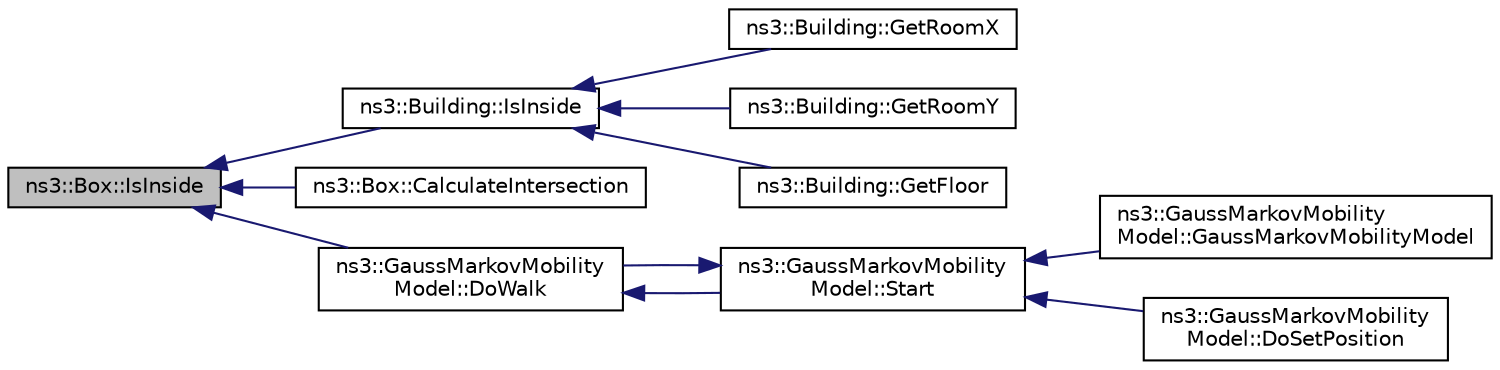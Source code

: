 digraph "ns3::Box::IsInside"
{
  edge [fontname="Helvetica",fontsize="10",labelfontname="Helvetica",labelfontsize="10"];
  node [fontname="Helvetica",fontsize="10",shape=record];
  rankdir="LR";
  Node1 [label="ns3::Box::IsInside",height=0.2,width=0.4,color="black", fillcolor="grey75", style="filled", fontcolor="black"];
  Node1 -> Node2 [dir="back",color="midnightblue",fontsize="10",style="solid"];
  Node2 [label="ns3::Building::IsInside",height=0.2,width=0.4,color="black", fillcolor="white", style="filled",URL="$d3/d67/classns3_1_1Building.html#aa6fc519b99648c37c829fe52fa91eb8f"];
  Node2 -> Node3 [dir="back",color="midnightblue",fontsize="10",style="solid"];
  Node3 [label="ns3::Building::GetRoomX",height=0.2,width=0.4,color="black", fillcolor="white", style="filled",URL="$d3/d67/classns3_1_1Building.html#a290594ffd10c9c3662d5dec1d82a6789"];
  Node2 -> Node4 [dir="back",color="midnightblue",fontsize="10",style="solid"];
  Node4 [label="ns3::Building::GetRoomY",height=0.2,width=0.4,color="black", fillcolor="white", style="filled",URL="$d3/d67/classns3_1_1Building.html#a724b2bd14b0b976779b596c07681838b"];
  Node2 -> Node5 [dir="back",color="midnightblue",fontsize="10",style="solid"];
  Node5 [label="ns3::Building::GetFloor",height=0.2,width=0.4,color="black", fillcolor="white", style="filled",URL="$d3/d67/classns3_1_1Building.html#a8f2ba09a85cccadd6b9efe5069d48888"];
  Node1 -> Node6 [dir="back",color="midnightblue",fontsize="10",style="solid"];
  Node6 [label="ns3::Box::CalculateIntersection",height=0.2,width=0.4,color="black", fillcolor="white", style="filled",URL="$da/def/classns3_1_1Box.html#ae30ec8fd32f923d6121ddc24931bc629"];
  Node1 -> Node7 [dir="back",color="midnightblue",fontsize="10",style="solid"];
  Node7 [label="ns3::GaussMarkovMobility\lModel::DoWalk",height=0.2,width=0.4,color="black", fillcolor="white", style="filled",URL="$db/dd2/classns3_1_1GaussMarkovMobilityModel.html#a1ede407a75cc9524898cde98368bd395"];
  Node7 -> Node8 [dir="back",color="midnightblue",fontsize="10",style="solid"];
  Node8 [label="ns3::GaussMarkovMobility\lModel::Start",height=0.2,width=0.4,color="black", fillcolor="white", style="filled",URL="$db/dd2/classns3_1_1GaussMarkovMobilityModel.html#aad0bc916f9593960e6b2b72884688774"];
  Node8 -> Node9 [dir="back",color="midnightblue",fontsize="10",style="solid"];
  Node9 [label="ns3::GaussMarkovMobility\lModel::GaussMarkovMobilityModel",height=0.2,width=0.4,color="black", fillcolor="white", style="filled",URL="$db/dd2/classns3_1_1GaussMarkovMobilityModel.html#aa151f31da16245cc8bd7fd05e64a3cee"];
  Node8 -> Node7 [dir="back",color="midnightblue",fontsize="10",style="solid"];
  Node8 -> Node10 [dir="back",color="midnightblue",fontsize="10",style="solid"];
  Node10 [label="ns3::GaussMarkovMobility\lModel::DoSetPosition",height=0.2,width=0.4,color="black", fillcolor="white", style="filled",URL="$db/dd2/classns3_1_1GaussMarkovMobilityModel.html#abe13b92e3c92adfff7aee6cbb6b52f26"];
}
